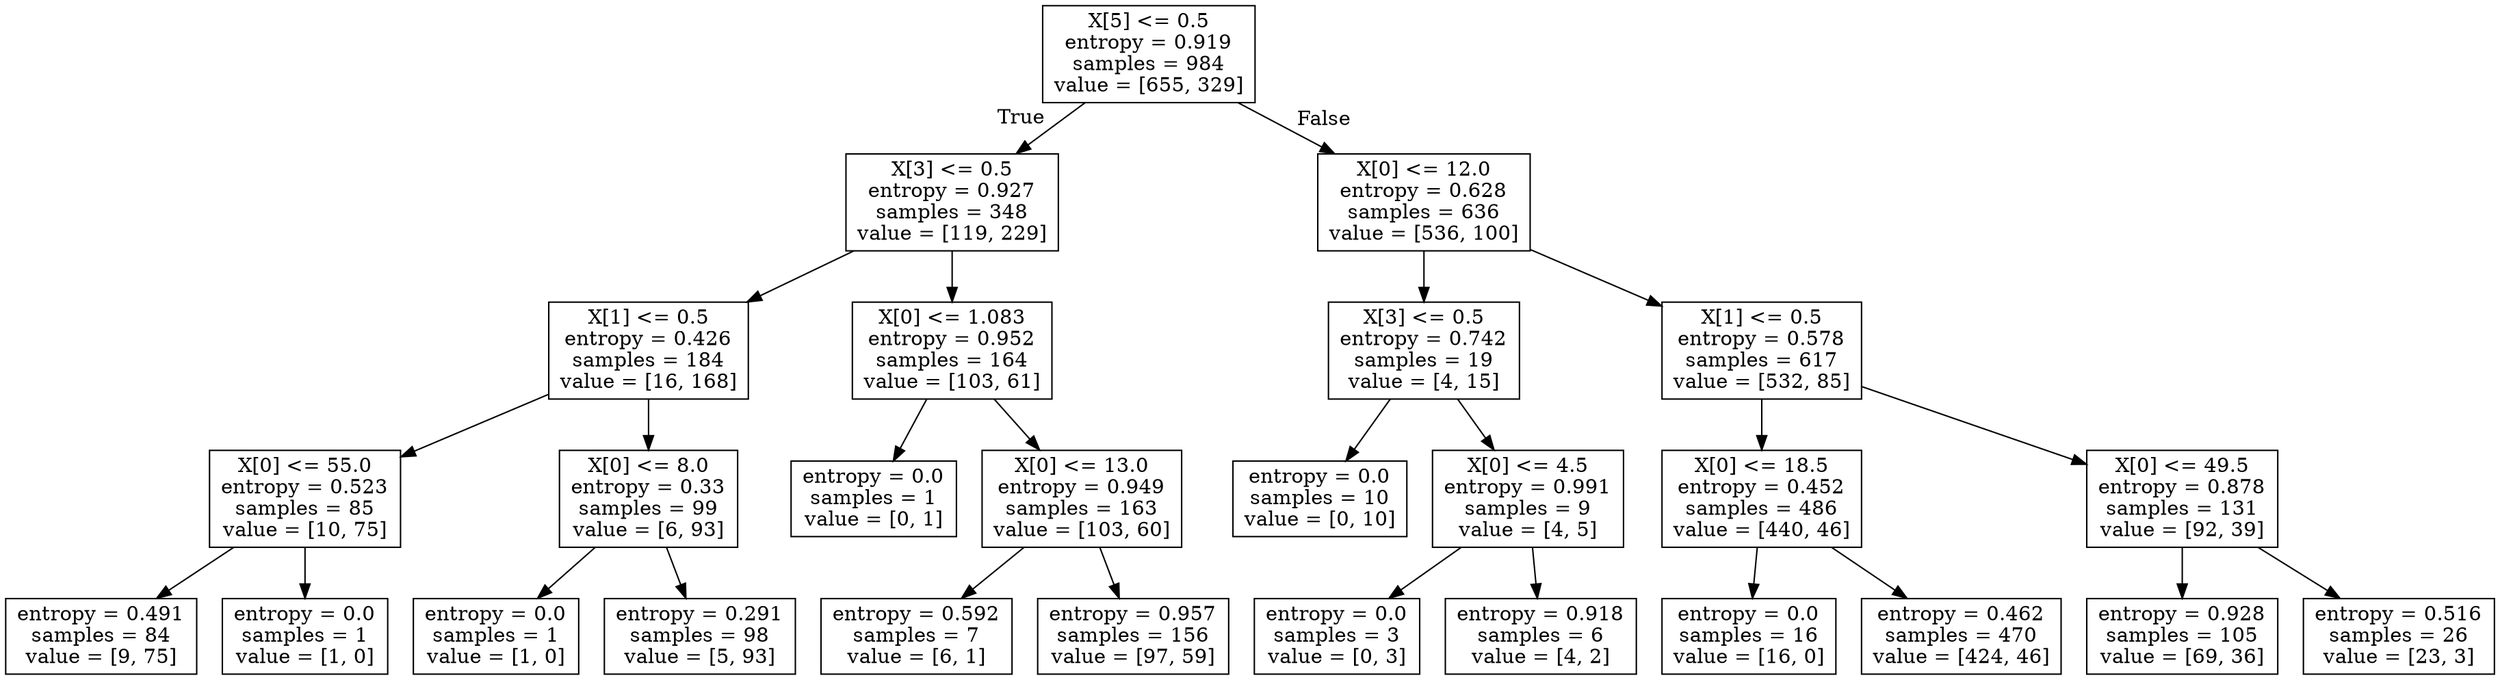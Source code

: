 digraph Tree {
node [shape=box] ;
0 [label="X[5] <= 0.5\nentropy = 0.919\nsamples = 984\nvalue = [655, 329]"] ;
1 [label="X[3] <= 0.5\nentropy = 0.927\nsamples = 348\nvalue = [119, 229]"] ;
0 -> 1 [labeldistance=2.5, labelangle=45, headlabel="True"] ;
2 [label="X[1] <= 0.5\nentropy = 0.426\nsamples = 184\nvalue = [16, 168]"] ;
1 -> 2 ;
3 [label="X[0] <= 55.0\nentropy = 0.523\nsamples = 85\nvalue = [10, 75]"] ;
2 -> 3 ;
4 [label="entropy = 0.491\nsamples = 84\nvalue = [9, 75]"] ;
3 -> 4 ;
5 [label="entropy = 0.0\nsamples = 1\nvalue = [1, 0]"] ;
3 -> 5 ;
6 [label="X[0] <= 8.0\nentropy = 0.33\nsamples = 99\nvalue = [6, 93]"] ;
2 -> 6 ;
7 [label="entropy = 0.0\nsamples = 1\nvalue = [1, 0]"] ;
6 -> 7 ;
8 [label="entropy = 0.291\nsamples = 98\nvalue = [5, 93]"] ;
6 -> 8 ;
9 [label="X[0] <= 1.083\nentropy = 0.952\nsamples = 164\nvalue = [103, 61]"] ;
1 -> 9 ;
10 [label="entropy = 0.0\nsamples = 1\nvalue = [0, 1]"] ;
9 -> 10 ;
11 [label="X[0] <= 13.0\nentropy = 0.949\nsamples = 163\nvalue = [103, 60]"] ;
9 -> 11 ;
12 [label="entropy = 0.592\nsamples = 7\nvalue = [6, 1]"] ;
11 -> 12 ;
13 [label="entropy = 0.957\nsamples = 156\nvalue = [97, 59]"] ;
11 -> 13 ;
14 [label="X[0] <= 12.0\nentropy = 0.628\nsamples = 636\nvalue = [536, 100]"] ;
0 -> 14 [labeldistance=2.5, labelangle=-45, headlabel="False"] ;
15 [label="X[3] <= 0.5\nentropy = 0.742\nsamples = 19\nvalue = [4, 15]"] ;
14 -> 15 ;
16 [label="entropy = 0.0\nsamples = 10\nvalue = [0, 10]"] ;
15 -> 16 ;
17 [label="X[0] <= 4.5\nentropy = 0.991\nsamples = 9\nvalue = [4, 5]"] ;
15 -> 17 ;
18 [label="entropy = 0.0\nsamples = 3\nvalue = [0, 3]"] ;
17 -> 18 ;
19 [label="entropy = 0.918\nsamples = 6\nvalue = [4, 2]"] ;
17 -> 19 ;
20 [label="X[1] <= 0.5\nentropy = 0.578\nsamples = 617\nvalue = [532, 85]"] ;
14 -> 20 ;
21 [label="X[0] <= 18.5\nentropy = 0.452\nsamples = 486\nvalue = [440, 46]"] ;
20 -> 21 ;
22 [label="entropy = 0.0\nsamples = 16\nvalue = [16, 0]"] ;
21 -> 22 ;
23 [label="entropy = 0.462\nsamples = 470\nvalue = [424, 46]"] ;
21 -> 23 ;
24 [label="X[0] <= 49.5\nentropy = 0.878\nsamples = 131\nvalue = [92, 39]"] ;
20 -> 24 ;
25 [label="entropy = 0.928\nsamples = 105\nvalue = [69, 36]"] ;
24 -> 25 ;
26 [label="entropy = 0.516\nsamples = 26\nvalue = [23, 3]"] ;
24 -> 26 ;
}